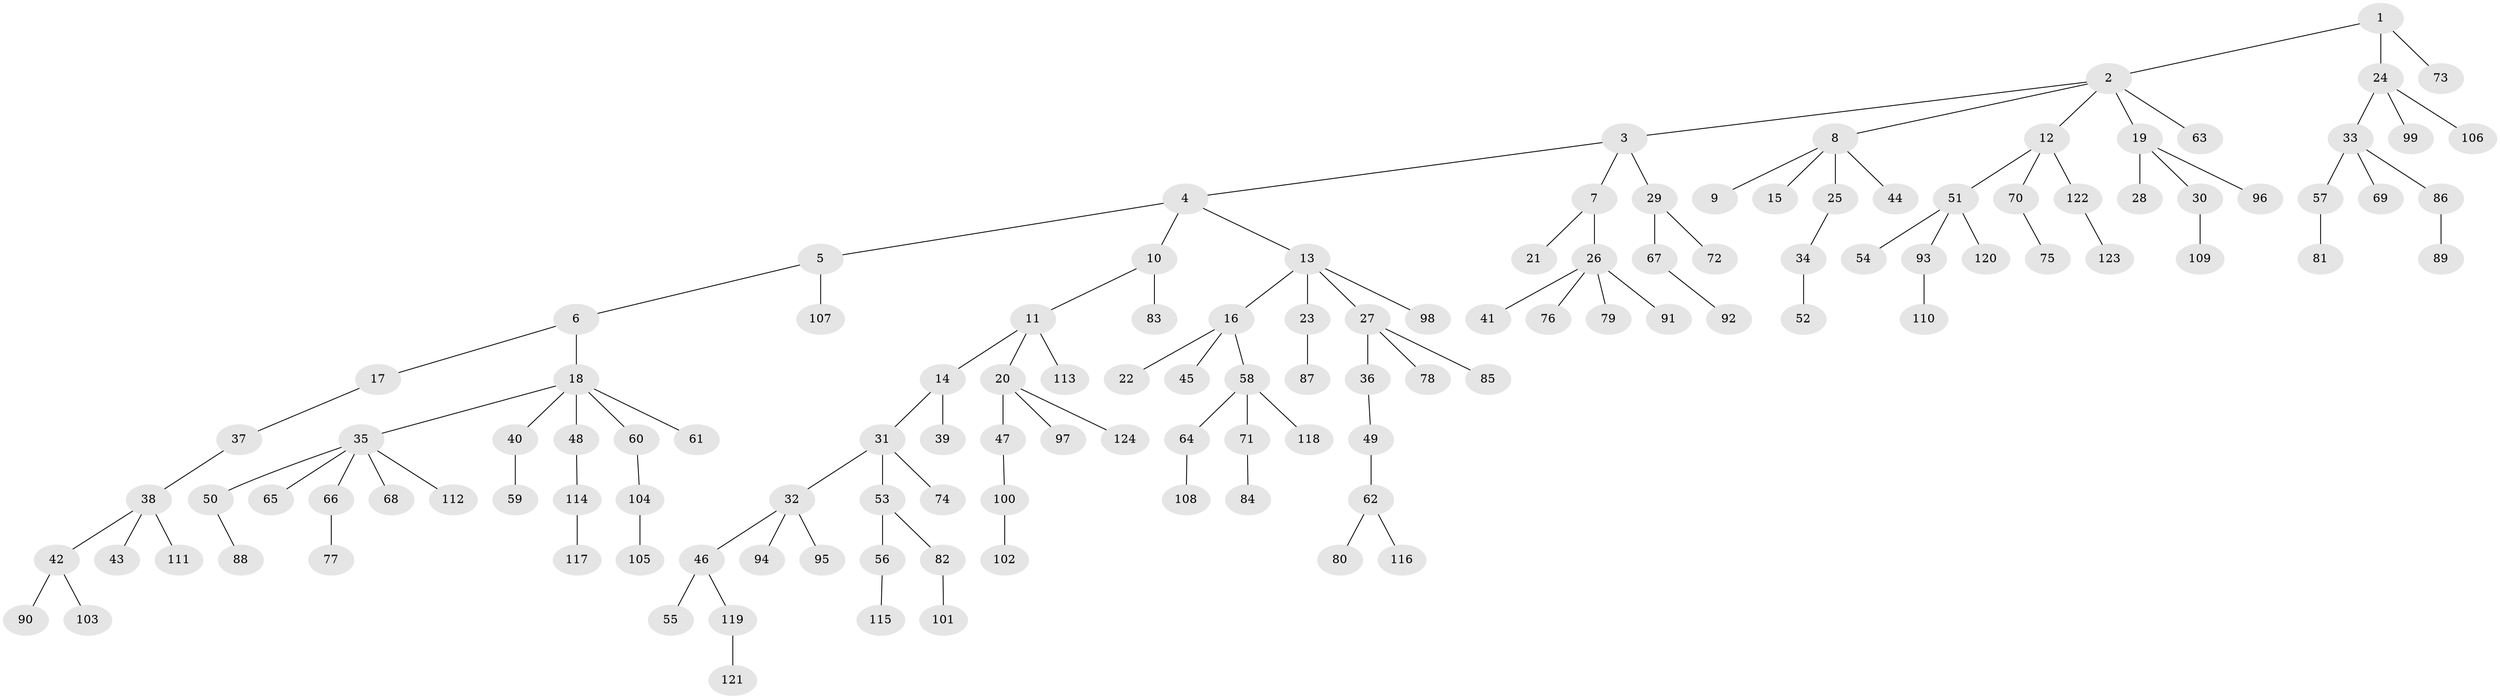 // Generated by graph-tools (version 1.1) at 2025/02/03/09/25 03:02:21]
// undirected, 124 vertices, 123 edges
graph export_dot {
graph [start="1"]
  node [color=gray90,style=filled];
  1;
  2;
  3;
  4;
  5;
  6;
  7;
  8;
  9;
  10;
  11;
  12;
  13;
  14;
  15;
  16;
  17;
  18;
  19;
  20;
  21;
  22;
  23;
  24;
  25;
  26;
  27;
  28;
  29;
  30;
  31;
  32;
  33;
  34;
  35;
  36;
  37;
  38;
  39;
  40;
  41;
  42;
  43;
  44;
  45;
  46;
  47;
  48;
  49;
  50;
  51;
  52;
  53;
  54;
  55;
  56;
  57;
  58;
  59;
  60;
  61;
  62;
  63;
  64;
  65;
  66;
  67;
  68;
  69;
  70;
  71;
  72;
  73;
  74;
  75;
  76;
  77;
  78;
  79;
  80;
  81;
  82;
  83;
  84;
  85;
  86;
  87;
  88;
  89;
  90;
  91;
  92;
  93;
  94;
  95;
  96;
  97;
  98;
  99;
  100;
  101;
  102;
  103;
  104;
  105;
  106;
  107;
  108;
  109;
  110;
  111;
  112;
  113;
  114;
  115;
  116;
  117;
  118;
  119;
  120;
  121;
  122;
  123;
  124;
  1 -- 2;
  1 -- 24;
  1 -- 73;
  2 -- 3;
  2 -- 8;
  2 -- 12;
  2 -- 19;
  2 -- 63;
  3 -- 4;
  3 -- 7;
  3 -- 29;
  4 -- 5;
  4 -- 10;
  4 -- 13;
  5 -- 6;
  5 -- 107;
  6 -- 17;
  6 -- 18;
  7 -- 21;
  7 -- 26;
  8 -- 9;
  8 -- 15;
  8 -- 25;
  8 -- 44;
  10 -- 11;
  10 -- 83;
  11 -- 14;
  11 -- 20;
  11 -- 113;
  12 -- 51;
  12 -- 70;
  12 -- 122;
  13 -- 16;
  13 -- 23;
  13 -- 27;
  13 -- 98;
  14 -- 31;
  14 -- 39;
  16 -- 22;
  16 -- 45;
  16 -- 58;
  17 -- 37;
  18 -- 35;
  18 -- 40;
  18 -- 48;
  18 -- 60;
  18 -- 61;
  19 -- 28;
  19 -- 30;
  19 -- 96;
  20 -- 47;
  20 -- 97;
  20 -- 124;
  23 -- 87;
  24 -- 33;
  24 -- 99;
  24 -- 106;
  25 -- 34;
  26 -- 41;
  26 -- 76;
  26 -- 79;
  26 -- 91;
  27 -- 36;
  27 -- 78;
  27 -- 85;
  29 -- 67;
  29 -- 72;
  30 -- 109;
  31 -- 32;
  31 -- 53;
  31 -- 74;
  32 -- 46;
  32 -- 94;
  32 -- 95;
  33 -- 57;
  33 -- 69;
  33 -- 86;
  34 -- 52;
  35 -- 50;
  35 -- 65;
  35 -- 66;
  35 -- 68;
  35 -- 112;
  36 -- 49;
  37 -- 38;
  38 -- 42;
  38 -- 43;
  38 -- 111;
  40 -- 59;
  42 -- 90;
  42 -- 103;
  46 -- 55;
  46 -- 119;
  47 -- 100;
  48 -- 114;
  49 -- 62;
  50 -- 88;
  51 -- 54;
  51 -- 93;
  51 -- 120;
  53 -- 56;
  53 -- 82;
  56 -- 115;
  57 -- 81;
  58 -- 64;
  58 -- 71;
  58 -- 118;
  60 -- 104;
  62 -- 80;
  62 -- 116;
  64 -- 108;
  66 -- 77;
  67 -- 92;
  70 -- 75;
  71 -- 84;
  82 -- 101;
  86 -- 89;
  93 -- 110;
  100 -- 102;
  104 -- 105;
  114 -- 117;
  119 -- 121;
  122 -- 123;
}
